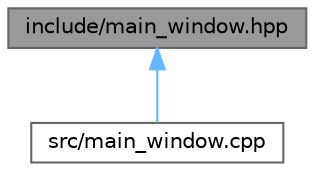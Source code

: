 digraph "include/main_window.hpp"
{
 // LATEX_PDF_SIZE
  bgcolor="transparent";
  edge [fontname=Helvetica,fontsize=10,labelfontname=Helvetica,labelfontsize=10];
  node [fontname=Helvetica,fontsize=10,shape=box,height=0.2,width=0.4];
  Node1 [id="Node000001",label="include/main_window.hpp",height=0.2,width=0.4,color="gray40", fillcolor="grey60", style="filled", fontcolor="black",tooltip="Główne okno aplikacji do monitorowania jakości powietrza."];
  Node1 -> Node2 [id="edge1_Node000001_Node000002",dir="back",color="steelblue1",style="solid",tooltip=" "];
  Node2 [id="Node000002",label="src/main_window.cpp",height=0.2,width=0.4,color="grey40", fillcolor="white", style="filled",URL="$main__window_8cpp.html",tooltip="Implementacja głównego okna aplikacji."];
}
